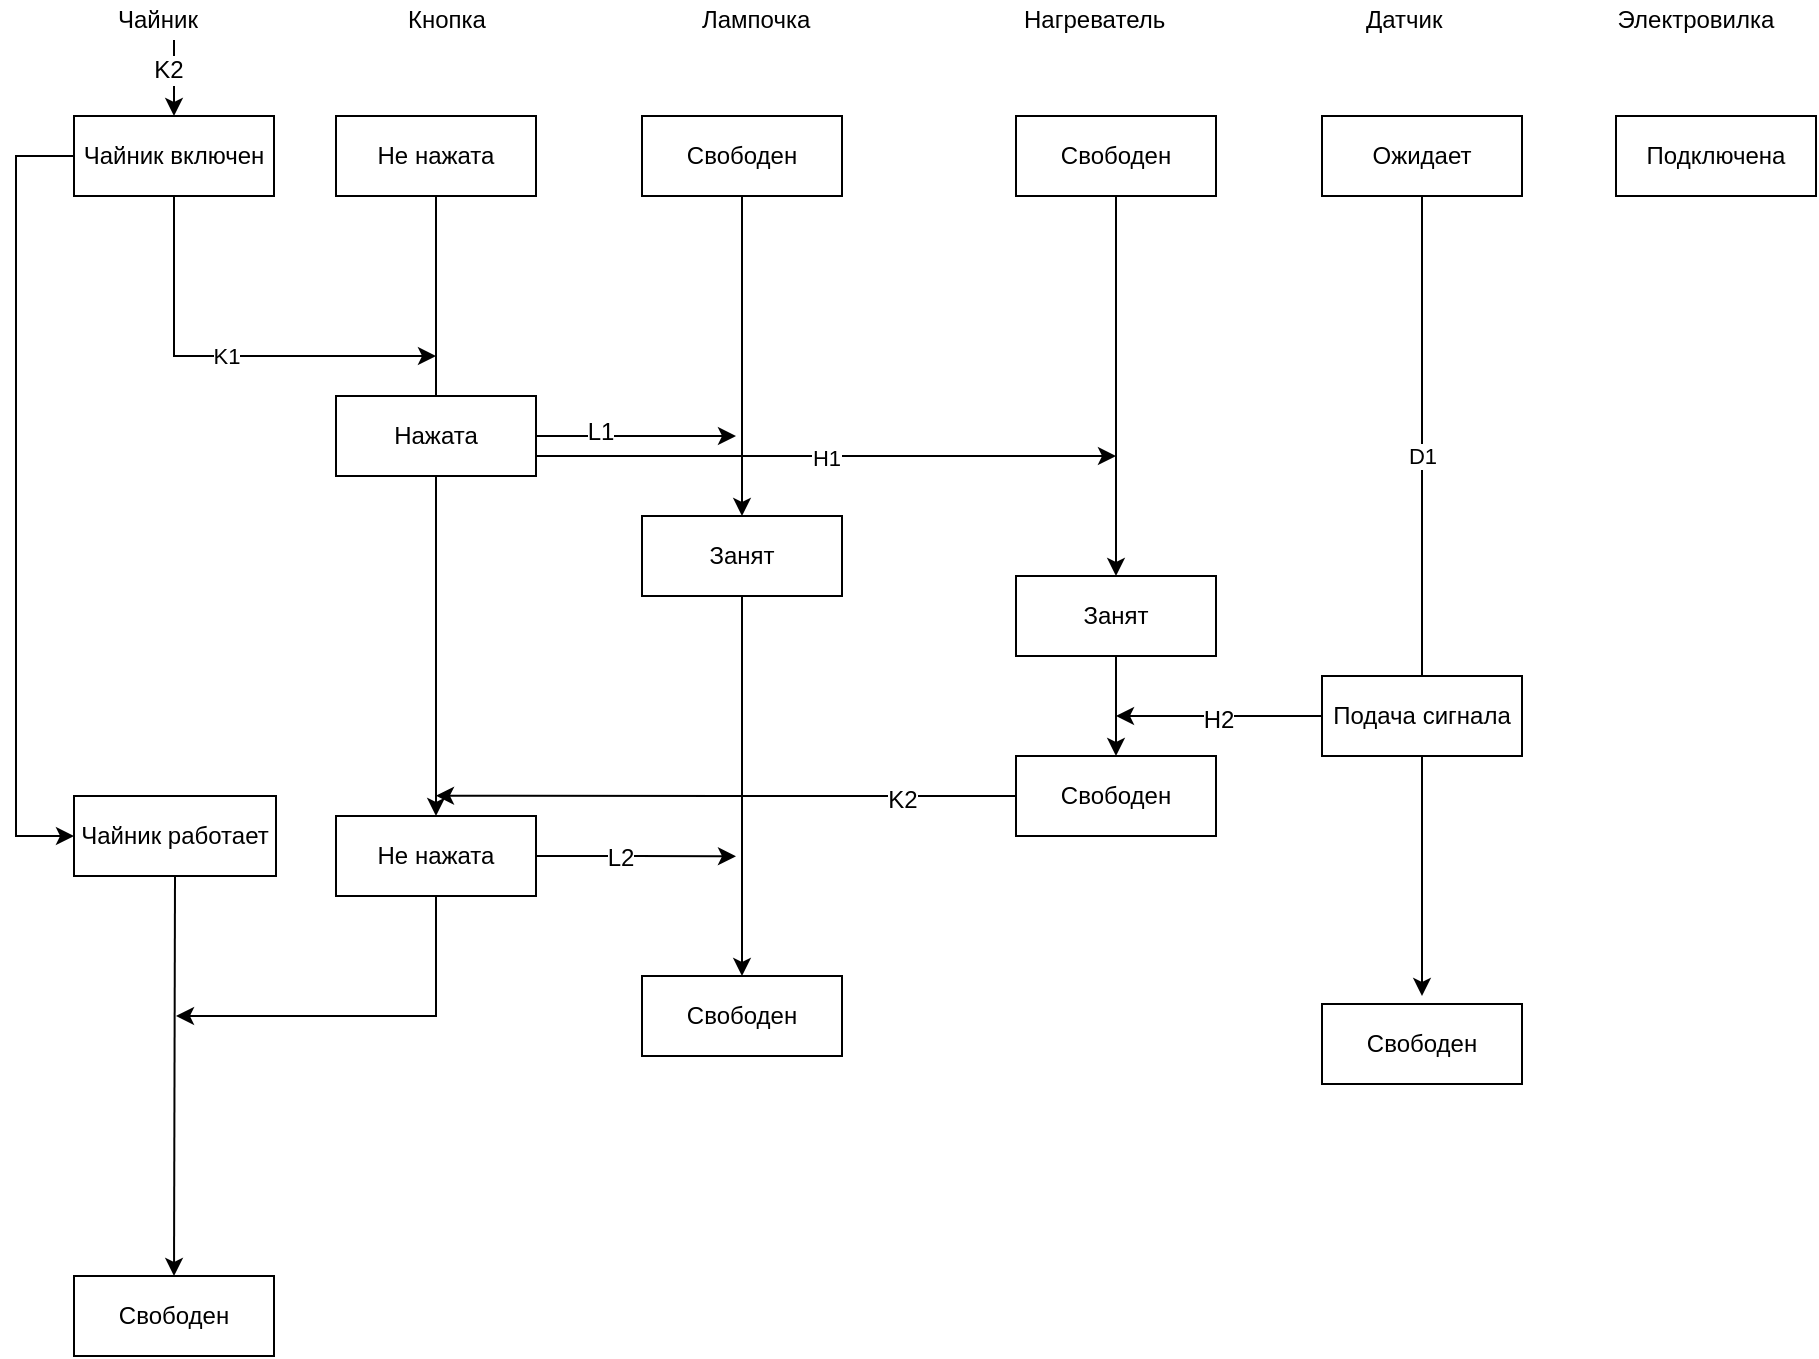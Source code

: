 <mxfile version="10.7.3" type="google"><diagram id="F6JvHXYP6a1BT8hSaUzf" name="Page-1"><mxGraphModel dx="1130" dy="738" grid="1" gridSize="10" guides="1" tooltips="1" connect="1" arrows="1" fold="1" page="1" pageScale="1" pageWidth="827" pageHeight="1169" math="0" shadow="0"><root><mxCell id="0"/><mxCell id="1" parent="0"/><mxCell id="pv2Fm0S7vpWr1QRg0vJH-17" style="edgeStyle=orthogonalEdgeStyle;rounded=0;orthogonalLoop=1;jettySize=auto;html=1;entryX=0.5;entryY=0;entryDx=0;entryDy=0;" parent="1" source="pv2Fm0S7vpWr1QRg0vJH-1" target="pv2Fm0S7vpWr1QRg0vJH-6" edge="1"><mxGeometry relative="1" as="geometry"><Array as="points"><mxPoint x="129" y="120"/><mxPoint x="129" y="120"/></Array></mxGeometry></mxCell><mxCell id="KMt3IbRQSKzS2dDEErRj-6" value="K2" style="text;html=1;resizable=0;points=[];align=center;verticalAlign=middle;labelBackgroundColor=#ffffff;" vertex="1" connectable="0" parent="pv2Fm0S7vpWr1QRg0vJH-17"><mxGeometry x="-0.236" y="-3" relative="1" as="geometry"><mxPoint as="offset"/></mxGeometry></mxCell><mxCell id="pv2Fm0S7vpWr1QRg0vJH-1" value="Чайник" style="text;html=1;resizable=0;points=[];autosize=1;align=left;verticalAlign=top;spacingTop=-4;" parent="1" vertex="1"><mxGeometry x="99" y="62" width="60" height="20" as="geometry"/></mxCell><mxCell id="pv2Fm0S7vpWr1QRg0vJH-2" value="Нагреватель" style="text;html=1;resizable=0;points=[];autosize=1;align=left;verticalAlign=top;spacingTop=-4;" parent="1" vertex="1"><mxGeometry x="552" y="62" width="100" height="20" as="geometry"/></mxCell><mxCell id="pv2Fm0S7vpWr1QRg0vJH-3" value="Лампочка" style="text;html=1;resizable=0;points=[];autosize=1;align=left;verticalAlign=top;spacingTop=-4;" parent="1" vertex="1"><mxGeometry x="391" y="62" width="80" height="20" as="geometry"/></mxCell><mxCell id="pv2Fm0S7vpWr1QRg0vJH-4" value="Кнопка" style="text;html=1;resizable=0;points=[];autosize=1;align=left;verticalAlign=top;spacingTop=-4;" parent="1" vertex="1"><mxGeometry x="244" y="62" width="60" height="20" as="geometry"/></mxCell><mxCell id="pv2Fm0S7vpWr1QRg0vJH-5" value="Датчик" style="text;html=1;resizable=0;points=[];autosize=1;align=left;verticalAlign=top;spacingTop=-4;" parent="1" vertex="1"><mxGeometry x="723" y="62" width="60" height="20" as="geometry"/></mxCell><mxCell id="KMt3IbRQSKzS2dDEErRj-10" style="edgeStyle=orthogonalEdgeStyle;rounded=0;orthogonalLoop=1;jettySize=auto;html=1;exitX=0;exitY=0.5;exitDx=0;exitDy=0;entryX=0;entryY=0.5;entryDx=0;entryDy=0;" edge="1" parent="1" source="pv2Fm0S7vpWr1QRg0vJH-6" target="KMt3IbRQSKzS2dDEErRj-9"><mxGeometry relative="1" as="geometry"><mxPoint x="50" y="490" as="targetPoint"/><Array as="points"><mxPoint x="50" y="140"/><mxPoint x="50" y="480"/></Array></mxGeometry></mxCell><mxCell id="pv2Fm0S7vpWr1QRg0vJH-6" value="Чайник включен" style="rounded=0;whiteSpace=wrap;html=1;" parent="1" vertex="1"><mxGeometry x="79" y="120" width="100" height="40" as="geometry"/></mxCell><mxCell id="pv2Fm0S7vpWr1QRg0vJH-25" style="edgeStyle=orthogonalEdgeStyle;rounded=0;orthogonalLoop=1;jettySize=auto;html=1;exitX=0.5;exitY=1;exitDx=0;exitDy=0;" parent="1" source="pv2Fm0S7vpWr1QRg0vJH-11" edge="1"><mxGeometry relative="1" as="geometry"><mxPoint x="600" y="350" as="targetPoint"/></mxGeometry></mxCell><mxCell id="pv2Fm0S7vpWr1QRg0vJH-11" value="Свободен" style="rounded=0;whiteSpace=wrap;html=1;" parent="1" vertex="1"><mxGeometry x="550" y="120" width="100" height="40" as="geometry"/></mxCell><mxCell id="pv2Fm0S7vpWr1QRg0vJH-12" value="Свободен" style="rounded=0;whiteSpace=wrap;html=1;" parent="1" vertex="1"><mxGeometry x="363" y="120" width="100" height="40" as="geometry"/></mxCell><mxCell id="pv2Fm0S7vpWr1QRg0vJH-16" style="edgeStyle=orthogonalEdgeStyle;rounded=0;orthogonalLoop=1;jettySize=auto;html=1;exitX=0.5;exitY=1;exitDx=0;exitDy=0;entryX=0.5;entryY=0;entryDx=0;entryDy=0;" parent="1" source="pv2Fm0S7vpWr1QRg0vJH-13" target="pv2Fm0S7vpWr1QRg0vJH-21" edge="1"><mxGeometry relative="1" as="geometry"><mxPoint x="260" y="360" as="targetPoint"/></mxGeometry></mxCell><mxCell id="pv2Fm0S7vpWr1QRg0vJH-13" value="Не нажата" style="rounded=0;whiteSpace=wrap;html=1;" parent="1" vertex="1"><mxGeometry x="210" y="120" width="100" height="40" as="geometry"/></mxCell><mxCell id="pv2Fm0S7vpWr1QRg0vJH-37" value="D1" style="edgeStyle=orthogonalEdgeStyle;rounded=0;orthogonalLoop=1;jettySize=auto;html=1;exitX=0.5;exitY=1;exitDx=0;exitDy=0;" parent="1" source="pv2Fm0S7vpWr1QRg0vJH-14" edge="1"><mxGeometry x="-0.001" y="70" relative="1" as="geometry"><mxPoint x="753" y="560" as="targetPoint"/><mxPoint as="offset"/></mxGeometry></mxCell><mxCell id="pv2Fm0S7vpWr1QRg0vJH-14" value="Ожидает" style="rounded=0;whiteSpace=wrap;html=1;" parent="1" vertex="1"><mxGeometry x="703" y="120" width="100" height="40" as="geometry"/></mxCell><mxCell id="2gtmqL2rckOVidCLaMz0-3" style="edgeStyle=orthogonalEdgeStyle;rounded=0;orthogonalLoop=1;jettySize=auto;html=1;exitX=1;exitY=0.5;exitDx=0;exitDy=0;" parent="1" source="pv2Fm0S7vpWr1QRg0vJH-20" edge="1"><mxGeometry relative="1" as="geometry"><mxPoint x="410" y="280" as="targetPoint"/></mxGeometry></mxCell><mxCell id="KMt3IbRQSKzS2dDEErRj-11" value="L1" style="text;html=1;resizable=0;points=[];align=center;verticalAlign=middle;labelBackgroundColor=#ffffff;" vertex="1" connectable="0" parent="2gtmqL2rckOVidCLaMz0-3"><mxGeometry x="-0.37" y="2" relative="1" as="geometry"><mxPoint as="offset"/></mxGeometry></mxCell><mxCell id="2gtmqL2rckOVidCLaMz0-4" value="H1" style="edgeStyle=orthogonalEdgeStyle;rounded=0;orthogonalLoop=1;jettySize=auto;html=1;exitX=1;exitY=0.75;exitDx=0;exitDy=0;" parent="1" source="pv2Fm0S7vpWr1QRg0vJH-20" edge="1"><mxGeometry relative="1" as="geometry"><mxPoint x="600" y="290" as="targetPoint"/></mxGeometry></mxCell><mxCell id="pv2Fm0S7vpWr1QRg0vJH-20" value="Нажата" style="rounded=0;whiteSpace=wrap;html=1;" parent="1" vertex="1"><mxGeometry x="210" y="260" width="100" height="40" as="geometry"/></mxCell><mxCell id="2gtmqL2rckOVidCLaMz0-14" style="edgeStyle=orthogonalEdgeStyle;rounded=0;orthogonalLoop=1;jettySize=auto;html=1;exitX=0.5;exitY=1;exitDx=0;exitDy=0;" parent="1" source="pv2Fm0S7vpWr1QRg0vJH-21" edge="1"><mxGeometry relative="1" as="geometry"><mxPoint x="130" y="570" as="targetPoint"/><Array as="points"><mxPoint x="260" y="570"/><mxPoint x="260" y="570"/></Array></mxGeometry></mxCell><mxCell id="KMt3IbRQSKzS2dDEErRj-20" style="edgeStyle=orthogonalEdgeStyle;rounded=0;orthogonalLoop=1;jettySize=auto;html=1;exitX=1;exitY=0.5;exitDx=0;exitDy=0;" edge="1" parent="1" source="pv2Fm0S7vpWr1QRg0vJH-21"><mxGeometry relative="1" as="geometry"><mxPoint x="410" y="490.172" as="targetPoint"/></mxGeometry></mxCell><mxCell id="KMt3IbRQSKzS2dDEErRj-21" value="L2" style="text;html=1;resizable=0;points=[];align=center;verticalAlign=middle;labelBackgroundColor=#ffffff;" vertex="1" connectable="0" parent="KMt3IbRQSKzS2dDEErRj-20"><mxGeometry x="-0.173" y="-1" relative="1" as="geometry"><mxPoint as="offset"/></mxGeometry></mxCell><mxCell id="pv2Fm0S7vpWr1QRg0vJH-21" value="Не нажата" style="rounded=0;whiteSpace=wrap;html=1;" parent="1" vertex="1"><mxGeometry x="210" y="470" width="100" height="40" as="geometry"/></mxCell><mxCell id="2gtmqL2rckOVidCLaMz0-2" value="K1" style="edgeStyle=orthogonalEdgeStyle;rounded=0;orthogonalLoop=1;jettySize=auto;html=1;exitX=0.5;exitY=1;exitDx=0;exitDy=0;" parent="1" source="pv2Fm0S7vpWr1QRg0vJH-6" edge="1"><mxGeometry relative="1" as="geometry"><mxPoint x="260" y="240" as="targetPoint"/><mxPoint x="80" y="240" as="sourcePoint"/><Array as="points"><mxPoint x="129" y="240"/></Array></mxGeometry></mxCell><mxCell id="pv2Fm0S7vpWr1QRg0vJH-29" style="edgeStyle=orthogonalEdgeStyle;rounded=0;orthogonalLoop=1;jettySize=auto;html=1;exitX=0.5;exitY=1;exitDx=0;exitDy=0;entryX=0.5;entryY=0;entryDx=0;entryDy=0;" parent="1" source="pv2Fm0S7vpWr1QRg0vJH-26" target="pv2Fm0S7vpWr1QRg0vJH-27" edge="1"><mxGeometry relative="1" as="geometry"/></mxCell><mxCell id="pv2Fm0S7vpWr1QRg0vJH-26" value="Занят" style="rounded=0;whiteSpace=wrap;html=1;" parent="1" vertex="1"><mxGeometry x="550" y="350" width="100" height="40" as="geometry"/></mxCell><mxCell id="KMt3IbRQSKzS2dDEErRj-18" style="edgeStyle=orthogonalEdgeStyle;rounded=0;orthogonalLoop=1;jettySize=auto;html=1;exitX=0;exitY=0.5;exitDx=0;exitDy=0;" edge="1" parent="1" source="pv2Fm0S7vpWr1QRg0vJH-27"><mxGeometry relative="1" as="geometry"><mxPoint x="260" y="459.828" as="targetPoint"/></mxGeometry></mxCell><mxCell id="KMt3IbRQSKzS2dDEErRj-19" value="K2" style="text;html=1;resizable=0;points=[];align=center;verticalAlign=middle;labelBackgroundColor=#ffffff;" vertex="1" connectable="0" parent="KMt3IbRQSKzS2dDEErRj-18"><mxGeometry x="-0.605" y="2" relative="1" as="geometry"><mxPoint as="offset"/></mxGeometry></mxCell><mxCell id="pv2Fm0S7vpWr1QRg0vJH-27" value="Свободен" style="rounded=0;whiteSpace=wrap;html=1;" parent="1" vertex="1"><mxGeometry x="550" y="440" width="100" height="40" as="geometry"/></mxCell><mxCell id="pv2Fm0S7vpWr1QRg0vJH-35" style="edgeStyle=orthogonalEdgeStyle;rounded=0;orthogonalLoop=1;jettySize=auto;html=1;exitX=0.5;exitY=1;exitDx=0;exitDy=0;entryX=0.5;entryY=0;entryDx=0;entryDy=0;" parent="1" source="pv2Fm0S7vpWr1QRg0vJH-12" target="pv2Fm0S7vpWr1QRg0vJH-36" edge="1"><mxGeometry relative="1" as="geometry"><mxPoint x="413" y="590" as="targetPoint"/><mxPoint x="413" y="380" as="sourcePoint"/></mxGeometry></mxCell><mxCell id="2gtmqL2rckOVidCLaMz0-16" style="edgeStyle=orthogonalEdgeStyle;rounded=0;orthogonalLoop=1;jettySize=auto;html=1;exitX=0.5;exitY=1;exitDx=0;exitDy=0;entryX=0.5;entryY=0;entryDx=0;entryDy=0;" parent="1" source="pv2Fm0S7vpWr1QRg0vJH-36" edge="1" target="2gtmqL2rckOVidCLaMz0-17"><mxGeometry relative="1" as="geometry"><mxPoint x="413" y="480" as="targetPoint"/></mxGeometry></mxCell><mxCell id="pv2Fm0S7vpWr1QRg0vJH-36" value="Занят" style="rounded=0;whiteSpace=wrap;html=1;" parent="1" vertex="1"><mxGeometry x="363" y="320" width="100" height="40" as="geometry"/></mxCell><mxCell id="2gtmqL2rckOVidCLaMz0-6" style="edgeStyle=orthogonalEdgeStyle;rounded=0;orthogonalLoop=1;jettySize=auto;html=1;exitX=0;exitY=0.5;exitDx=0;exitDy=0;" parent="1" source="pv2Fm0S7vpWr1QRg0vJH-38" edge="1"><mxGeometry relative="1" as="geometry"><mxPoint x="600" y="420" as="targetPoint"/></mxGeometry></mxCell><mxCell id="KMt3IbRQSKzS2dDEErRj-17" value="H2" style="text;html=1;resizable=0;points=[];align=center;verticalAlign=middle;labelBackgroundColor=#ffffff;" vertex="1" connectable="0" parent="2gtmqL2rckOVidCLaMz0-6"><mxGeometry x="0.011" y="1" relative="1" as="geometry"><mxPoint as="offset"/></mxGeometry></mxCell><mxCell id="pv2Fm0S7vpWr1QRg0vJH-38" value="Подача сигнала" style="rounded=0;whiteSpace=wrap;html=1;" parent="1" vertex="1"><mxGeometry x="703" y="400" width="100" height="40" as="geometry"/></mxCell><mxCell id="pv2Fm0S7vpWr1QRg0vJH-41" value="Свободен" style="rounded=0;whiteSpace=wrap;html=1;" parent="1" vertex="1"><mxGeometry x="703" y="564" width="100" height="40" as="geometry"/></mxCell><mxCell id="pv2Fm0S7vpWr1QRg0vJH-49" style="edgeStyle=orthogonalEdgeStyle;rounded=0;orthogonalLoop=1;jettySize=auto;html=1;exitX=0.5;exitY=1;exitDx=0;exitDy=0;entryX=0.5;entryY=0;entryDx=0;entryDy=0;" parent="1" target="pv2Fm0S7vpWr1QRg0vJH-50" edge="1" source="KMt3IbRQSKzS2dDEErRj-9"><mxGeometry relative="1" as="geometry"><mxPoint x="129" y="600" as="targetPoint"/><mxPoint x="129" y="600" as="sourcePoint"/><Array as="points"><mxPoint x="129" y="500"/></Array></mxGeometry></mxCell><mxCell id="pv2Fm0S7vpWr1QRg0vJH-50" value="Свободен" style="rounded=0;whiteSpace=wrap;html=1;" parent="1" vertex="1"><mxGeometry x="79" y="700" width="100" height="40" as="geometry"/></mxCell><mxCell id="2gtmqL2rckOVidCLaMz0-17" value="Свободен" style="rounded=0;whiteSpace=wrap;html=1;" parent="1" vertex="1"><mxGeometry x="363" y="550" width="100" height="40" as="geometry"/></mxCell><mxCell id="KMt3IbRQSKzS2dDEErRj-9" value="Чайник работает" style="rounded=0;whiteSpace=wrap;html=1;" vertex="1" parent="1"><mxGeometry x="79" y="460" width="101" height="40" as="geometry"/></mxCell><mxCell id="KMt3IbRQSKzS2dDEErRj-13" value="Подключена" style="rounded=0;whiteSpace=wrap;html=1;" vertex="1" parent="1"><mxGeometry x="850" y="120" width="100" height="40" as="geometry"/></mxCell><mxCell id="KMt3IbRQSKzS2dDEErRj-14" value="Электровилка" style="text;html=1;strokeColor=none;fillColor=none;align=center;verticalAlign=middle;whiteSpace=wrap;rounded=0;" vertex="1" parent="1"><mxGeometry x="870" y="62" width="40" height="20" as="geometry"/></mxCell></root></mxGraphModel></diagram></mxfile>